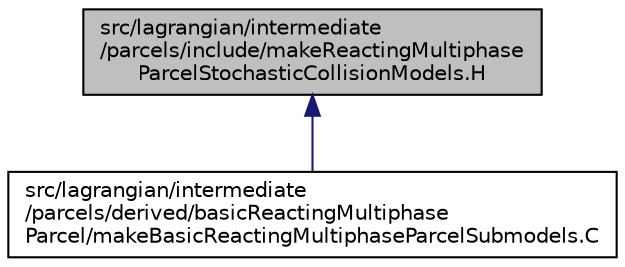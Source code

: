 digraph "src/lagrangian/intermediate/parcels/include/makeReactingMultiphaseParcelStochasticCollisionModels.H"
{
  bgcolor="transparent";
  edge [fontname="Helvetica",fontsize="10",labelfontname="Helvetica",labelfontsize="10"];
  node [fontname="Helvetica",fontsize="10",shape=record];
  Node1 [label="src/lagrangian/intermediate\l/parcels/include/makeReactingMultiphase\lParcelStochasticCollisionModels.H",height=0.2,width=0.4,color="black", fillcolor="grey75", style="filled", fontcolor="black"];
  Node1 -> Node2 [dir="back",color="midnightblue",fontsize="10",style="solid",fontname="Helvetica"];
  Node2 [label="src/lagrangian/intermediate\l/parcels/derived/basicReactingMultiphase\lParcel/makeBasicReactingMultiphaseParcelSubmodels.C",height=0.2,width=0.4,color="black",URL="$a06804.html"];
}
